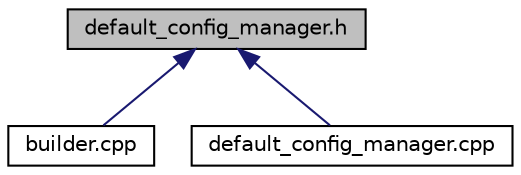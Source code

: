 digraph "default_config_manager.h"
{
  edge [fontname="Helvetica",fontsize="10",labelfontname="Helvetica",labelfontsize="10"];
  node [fontname="Helvetica",fontsize="10",shape=record];
  Node5 [label="default_config_manager.h",height=0.2,width=0.4,color="black", fillcolor="grey75", style="filled", fontcolor="black"];
  Node5 -> Node6 [dir="back",color="midnightblue",fontsize="10",style="solid",fontname="Helvetica"];
  Node6 [label="builder.cpp",height=0.2,width=0.4,color="black", fillcolor="white", style="filled",URL="$builder_8cpp.html"];
  Node5 -> Node7 [dir="back",color="midnightblue",fontsize="10",style="solid",fontname="Helvetica"];
  Node7 [label="default_config_manager.cpp",height=0.2,width=0.4,color="black", fillcolor="white", style="filled",URL="$default__config__manager_8cpp.html"];
}
